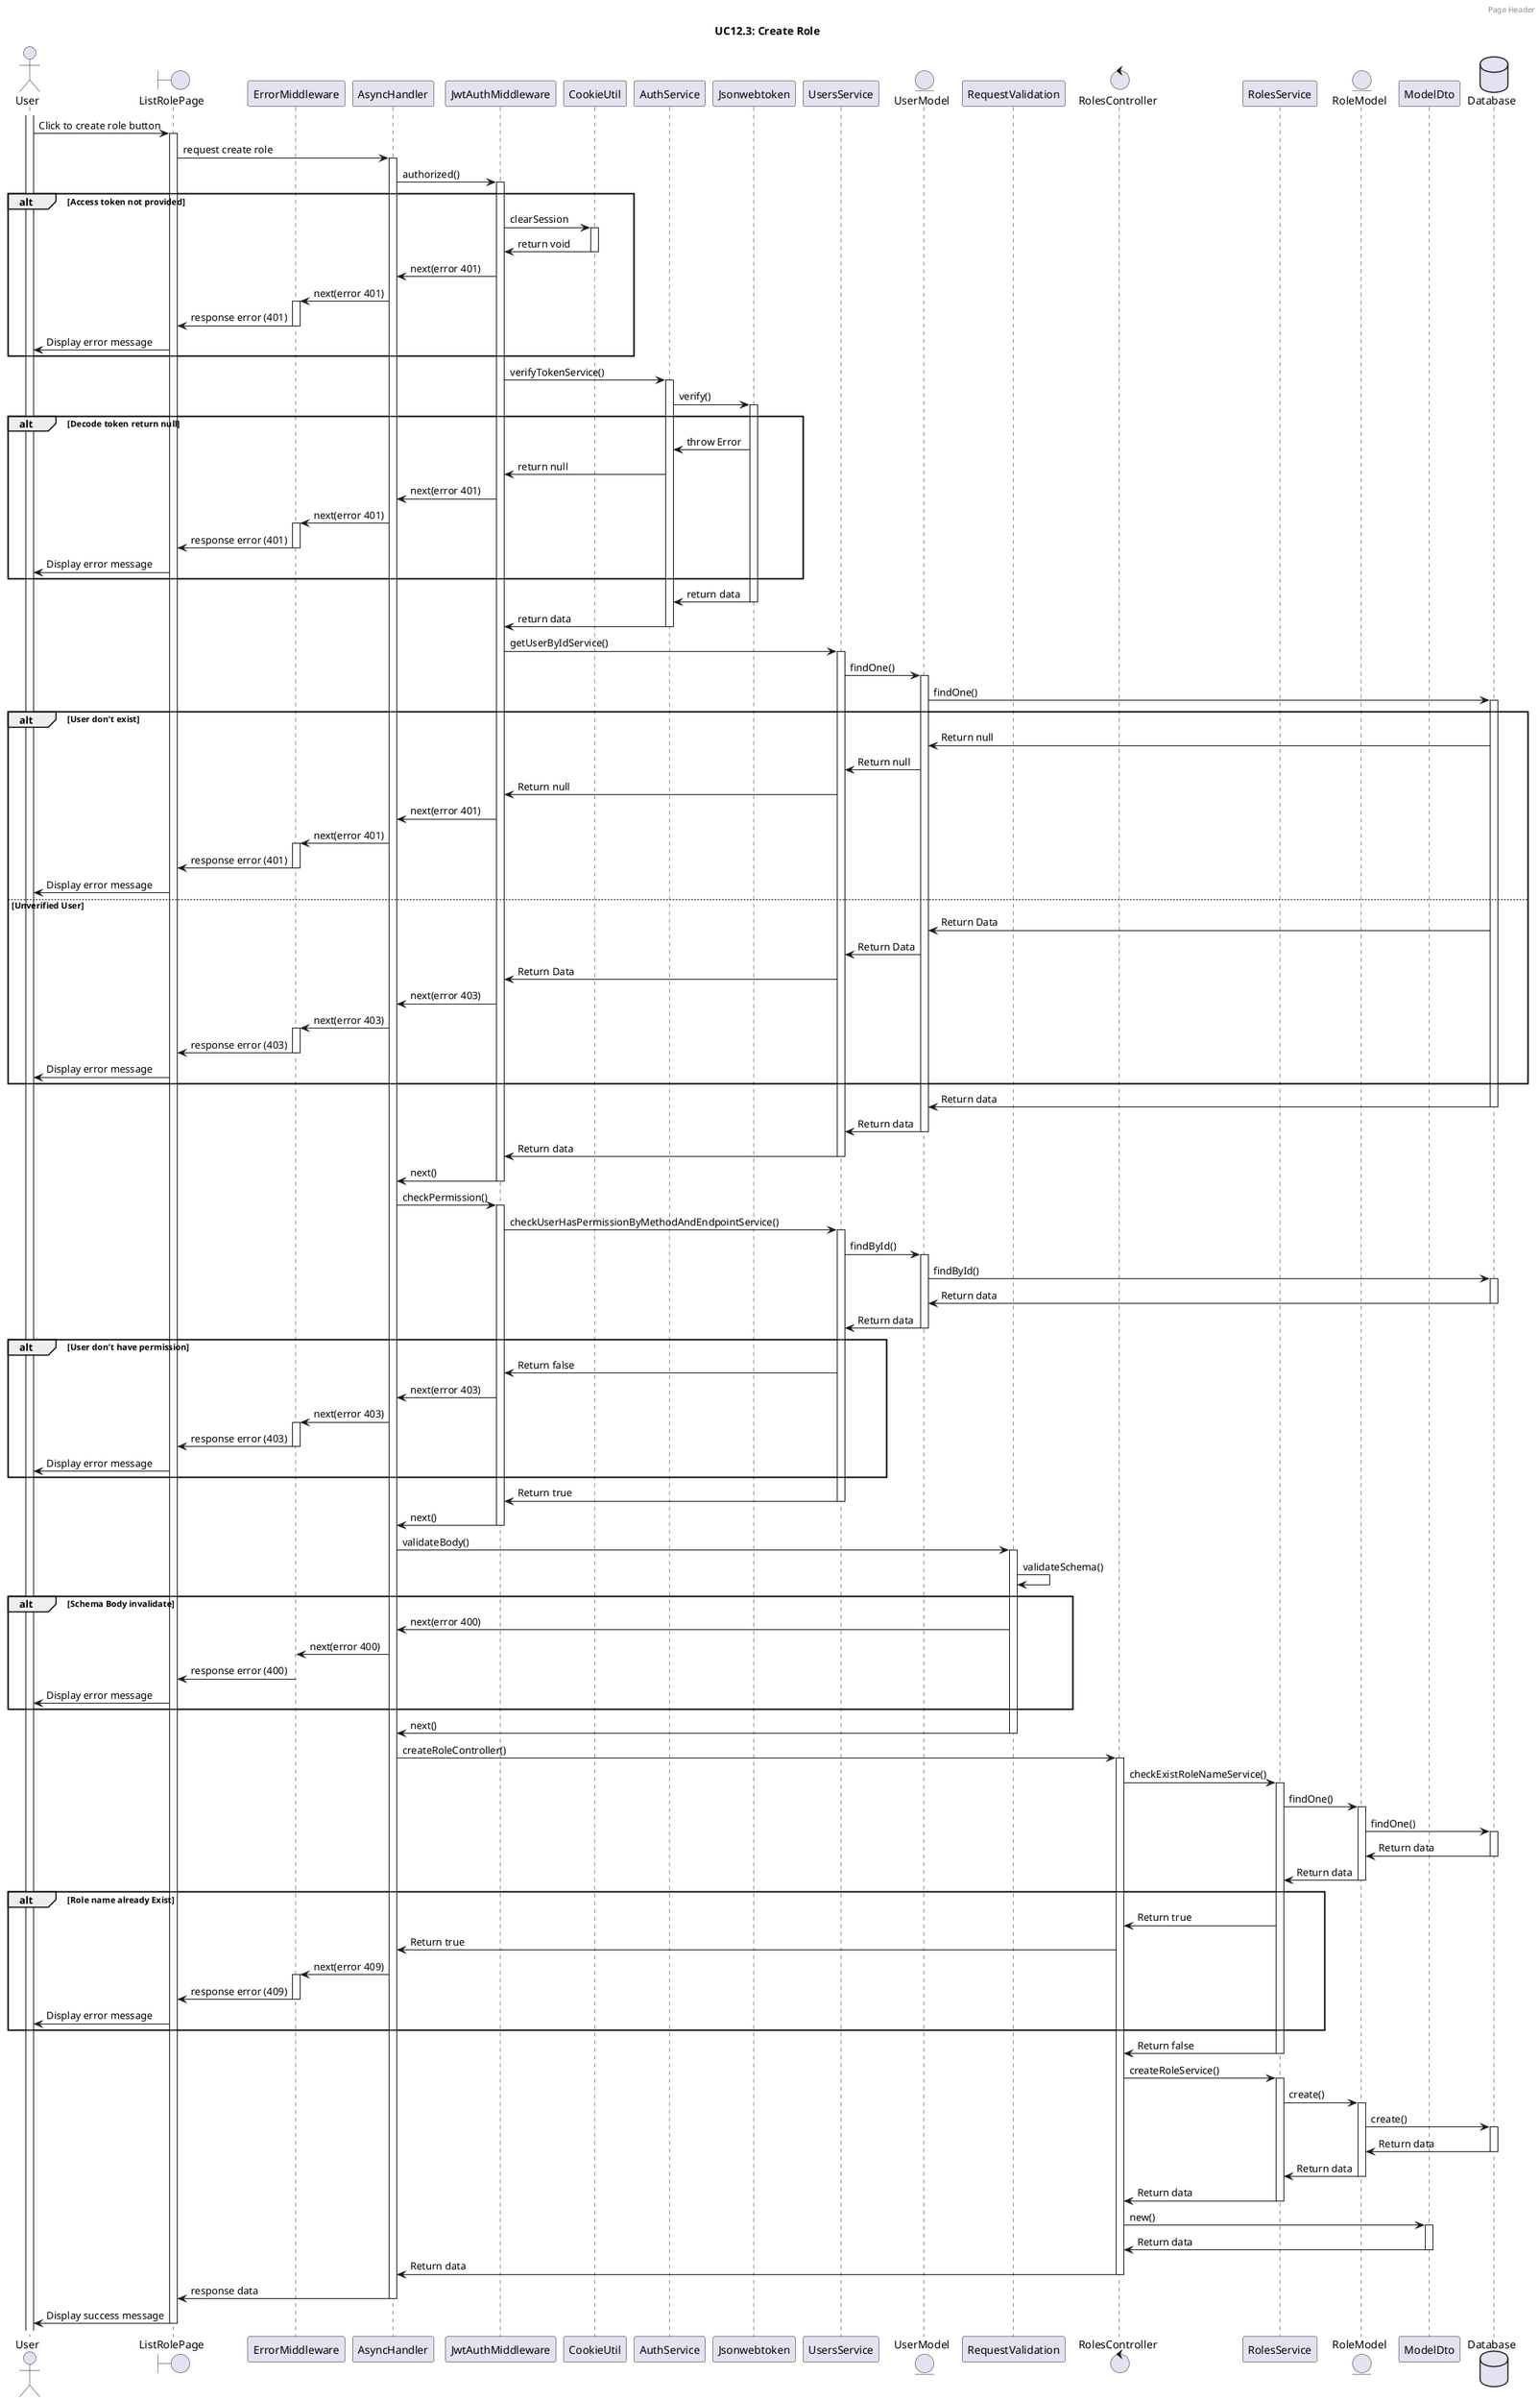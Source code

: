 @startuml 
header Page Header
actor       User       
boundary    ListRolePage 
participant ErrorMiddleware
participant AsyncHandler
participant JwtAuthMiddleware
participant CookieUtil
participant AuthService
participant Jsonwebtoken
participant UsersService
participant RequestValidation
entity      UserModel  
participant RequestValidation
control     RolesController  
participant RolesService
entity      RoleModel     
participant ModelDto
database    Database 

title UC12.3: Create Role

activate User
User -> ListRolePage : Click to create role button
activate ListRolePage
ListRolePage -> AsyncHandler: request create role
activate AsyncHandler
AsyncHandler -> JwtAuthMiddleware: authorized()
activate JwtAuthMiddleware

' Check Access Token provided
alt Access token not provided
    JwtAuthMiddleware -> CookieUtil: clearSession
    activate CookieUtil
    CookieUtil -> JwtAuthMiddleware: return void
    deactivate CookieUtil
    JwtAuthMiddleware -> AsyncHandler: next(error 401)
    AsyncHandler -> ErrorMiddleware:  next(error 401)
    activate ErrorMiddleware
    ErrorMiddleware -> ListRolePage: response error (401)
    deactivate ErrorMiddleware
    ListRolePage -> User: Display error message
end alt
' =========================================================

JwtAuthMiddleware -> AuthService: verifyTokenService()
activate AuthService
AuthService -> Jsonwebtoken: verify()
activate Jsonwebtoken

' Check decoded token
alt Decode token return null
    Jsonwebtoken -> AuthService: throw Error
    AuthService -> JwtAuthMiddleware: return null
    JwtAuthMiddleware -> AsyncHandler: next(error 401)
    AsyncHandler -> ErrorMiddleware:  next(error 401)
    activate ErrorMiddleware
    ErrorMiddleware -> ListRolePage: response error (401)
    deactivate ErrorMiddleware
    ListRolePage -> User: Display error message
end alt
' =========================================================

    Jsonwebtoken -> AuthService: return data
    deactivate Jsonwebtoken
    AuthService -> JwtAuthMiddleware: return data
    deactivate AuthService
    JwtAuthMiddleware -> UsersService: getUserByIdService()
    activate UsersService
    UsersService -> UserModel: findOne()
    activate UserModel
    UserModel -> Database: findOne()
    activate Database

' Check user exist
alt User don't exist
    Database -> UserModel: Return null
    UserModel -> UsersService: Return null
    UsersService -> JwtAuthMiddleware: Return null
    JwtAuthMiddleware -> AsyncHandler: next(error 401)
    AsyncHandler -> ErrorMiddleware:  next(error 401)
    activate ErrorMiddleware
    ErrorMiddleware -> ListRolePage: response error (401)
    deactivate ErrorMiddleware
    ListRolePage -> User: Display error message
else Unverified User
    Database -> UserModel: Return Data
    UserModel -> UsersService: Return Data
    UsersService -> JwtAuthMiddleware: Return Data
    JwtAuthMiddleware -> AsyncHandler: next(error 403)
    AsyncHandler -> ErrorMiddleware:  next(error 403)
    activate ErrorMiddleware
    ErrorMiddleware -> ListRolePage: response error (403)
    deactivate ErrorMiddleware
    ListRolePage -> User: Display error message
end alt
'==========================================================

    Database -> UserModel: Return data
    deactivate Database
    UserModel -> UsersService: Return data
    deactivate UserModel
    UsersService -> JwtAuthMiddleware: Return data
    deactivate UsersService
    JwtAuthMiddleware -> AsyncHandler: next()
    deactivate JwtAuthMiddleware
    AsyncHandler -> JwtAuthMiddleware: checkPermission()
    activate JwtAuthMiddleware
    JwtAuthMiddleware -> UsersService: checkUserHasPermissionByMethodAndEndpointService()
    activate UsersService
    UsersService -> UserModel: findById()
    activate UserModel
    UserModel -> Database: findById()
    activate Database
    Database -> UserModel: Return data
    deactivate Database
    UserModel -> UsersService: Return data
    deactivate UserModel

' check permission
alt User don't have permission 
    UsersService -> JwtAuthMiddleware: Return false
    JwtAuthMiddleware -> AsyncHandler: next(error 403)
    AsyncHandler -> ErrorMiddleware:  next(error 403)
    activate ErrorMiddleware
    ErrorMiddleware -> ListRolePage: response error (403)
    deactivate ErrorMiddleware
    ListRolePage -> User: Display error message
end alt
'==========================================================
    UsersService -> JwtAuthMiddleware: Return true
    deactivate UsersService
    JwtAuthMiddleware -> AsyncHandler: next()
    deactivate JwtAuthMiddleware
    AsyncHandler -> RequestValidation: validateBody()
    activate RequestValidation
    RequestValidation -> RequestValidation: validateSchema()

' Check schema Body
alt Schema Body invalidate
    RequestValidation -> AsyncHandler: next(error 400)
    AsyncHandler -> ErrorMiddleware:  next(error 400)
    ErrorMiddleware -> ListRolePage: response error (400)
    ListRolePage -> User: Display error message
    end alt
'====================================================
    RequestValidation -> AsyncHandler: next()
    deactivate RequestValidation
    AsyncHandler -> RolesController: createRoleController()
    activate RolesController
    RolesController -> RolesService: checkExistRoleNameService()
    activate RolesService
    RolesService -> RoleModel: findOne()
    activate RoleModel
    RoleModel -> Database: findOne()
    activate Database
    Database -> RoleModel: Return data
    deactivate Database
    RoleModel -> RolesService: Return data
    deactivate RoleModel

' Check role name exist
alt Role name already Exist
    RolesService -> RolesController: Return true
    RolesController -> AsyncHandler: Return true
    AsyncHandler -> ErrorMiddleware:  next(error 409)
    activate ErrorMiddleware
    ErrorMiddleware -> ListRolePage: response error (409)
    deactivate ErrorMiddleware
    ListRolePage -> User: Display error message
end alt
'==========================================================

    RolesService -> RolesController: Return false
    deactivate RolesService
    RolesController -> RolesService: createRoleService()
    activate RolesService
    RolesService -> RoleModel: create()
    activate RoleModel
    RoleModel -> Database: create()
    activate Database
    Database -> RoleModel: Return data
    deactivate Database
    RoleModel -> RolesService: Return data
    deactivate RoleModel
    RolesService -> RolesController: Return data
    deactivate RolesService
    RolesController -> ModelDto: new()
    activate ModelDto 
    ModelDto -> RolesController: Return data
    deactivate ModelDto
    RolesController -> AsyncHandler: Return data
    deactivate RolesController
    AsyncHandler -> ListRolePage: response data
    deactivate AsyncHandler
    ListRolePage -> User: Display success message
    deactivate ListRolePage




@enduml